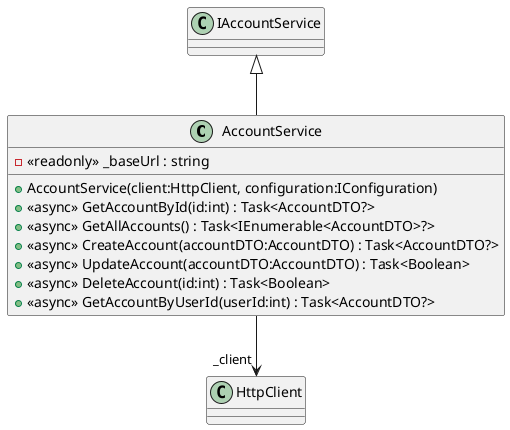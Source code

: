 @startuml
class AccountService {
    - <<readonly>> _baseUrl : string
    + AccountService(client:HttpClient, configuration:IConfiguration)
    + <<async>> GetAccountById(id:int) : Task<AccountDTO?>
    + <<async>> GetAllAccounts() : Task<IEnumerable<AccountDTO>?>
    + <<async>> CreateAccount(accountDTO:AccountDTO) : Task<AccountDTO?>
    + <<async>> UpdateAccount(accountDTO:AccountDTO) : Task<Boolean>
    + <<async>> DeleteAccount(id:int) : Task<Boolean>
    + <<async>> GetAccountByUserId(userId:int) : Task<AccountDTO?>
}
IAccountService <|-- AccountService
AccountService --> "_client" HttpClient
@enduml
